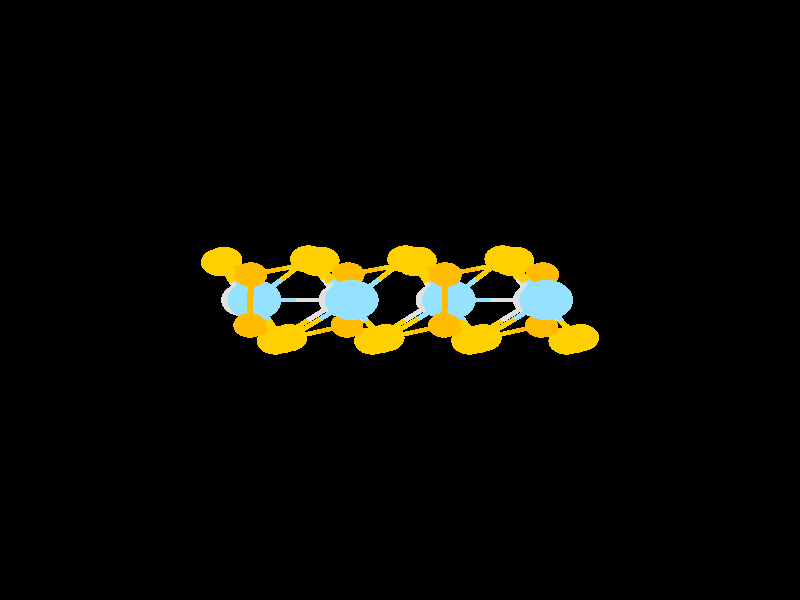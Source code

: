 #include "colors.inc"
#include "finish.inc"

global_settings {assumed_gamma 1 max_trace_level 6}
background {color White transmit 1.0}
camera {orthographic
  right -26.25*x up 26.25*y
  direction 1.00*z
  location <0,0,50.00> look_at <0,0,0>}


light_source {<  2.00,   3.00,  40.00> color White
  area_light <0.70, 0, 0>, <0, 0.70, 0>, 3, 3
  adaptive 1 jitter}
// no fog
#declare simple = finish {phong 0.7}
#declare pale = finish {ambient 0.5 diffuse 0.85 roughness 0.001 specular 0.200 }
#declare intermediate = finish {ambient 0.3 diffuse 0.6 specular 0.1 roughness 0.04}
#declare vmd = finish {ambient 0.0 diffuse 0.65 phong 0.1 phong_size 40.0 specular 0.5 }
#declare jmol = finish {ambient 0.2 diffuse 0.6 specular 1 roughness 0.001 metallic}
#declare ase2 = finish {ambient 0.05 brilliance 3 diffuse 0.6 metallic specular 0.7 roughness 0.04 reflection 0.15}
#declare ase3 = finish {ambient 0.15 brilliance 2 diffuse 0.6 metallic specular 1.0 roughness 0.001 reflection 0.0}
#declare glass = finish {ambient 0.05 diffuse 0.3 specular 1.0 roughness 0.001}
#declare glass2 = finish {ambient 0.01 diffuse 0.3 specular 1.0 reflection 0.25 roughness 0.001}
#declare Rcell = 0.000;
#declare Rbond = 0.100;

#macro atom(LOC, R, COL, TRANS, FIN)
  sphere{LOC, R texture{pigment{color COL transmit TRANS} finish{FIN}}}
#end
#macro constrain(LOC, R, COL, TRANS FIN)
union{torus{R, Rcell rotate 45*z texture{pigment{color COL transmit TRANS} finish{FIN}}}
     torus{R, Rcell rotate -45*z texture{pigment{color COL transmit TRANS} finish{FIN}}}
     translate LOC}
#end

cylinder {<-12.50, -12.50,  -0.00>, < 12.50, -12.50,  -0.00>, Rcell pigment {Black}}
cylinder {<-12.50, -12.50, -25.00>, < 12.50, -12.50, -25.00>, Rcell pigment {Black}}
cylinder {<-12.50,  12.50, -25.00>, < 12.50,  12.50, -25.00>, Rcell pigment {Black}}
cylinder {<-12.50,  12.50,   0.00>, < 12.50,  12.50,   0.00>, Rcell pigment {Black}}
cylinder {<-12.50, -12.50,  -0.00>, <-12.50, -12.50, -25.00>, Rcell pigment {Black}}
cylinder {< 12.50, -12.50,  -0.00>, < 12.50, -12.50, -25.00>, Rcell pigment {Black}}
cylinder {< 12.50,  12.50,   0.00>, < 12.50,  12.50, -25.00>, Rcell pigment {Black}}
cylinder {<-12.50,  12.50,   0.00>, <-12.50,  12.50, -25.00>, Rcell pigment {Black}}
cylinder {<-12.50, -12.50,  -0.00>, <-12.50,  12.50,   0.00>, Rcell pigment {Black}}
cylinder {< 12.50, -12.50,  -0.00>, < 12.50,  12.50,   0.00>, Rcell pigment {Black}}
cylinder {< 12.50, -12.50, -25.00>, < 12.50,  12.50, -25.00>, Rcell pigment {Black}}
cylinder {<-12.50, -12.50, -25.00>, <-12.50,  12.50, -25.00>, Rcell pigment {Black}}
atom(< -4.89,   1.11,  -9.74>, 0.54, rgb <1.00, 0.50, 0.00>, 0.0, ase3) // #0
atom(< -4.93,  -1.11,  -9.67>, 0.54, rgb <1.00, 0.50, 0.00>, 0.0, ase3) // #1
atom(< -1.58,  -0.00,  -7.78>, 0.88, rgb <0.30, 0.76, 1.00>, 0.0, ase3) // #2
atom(<  1.49,   1.11,  -9.74>, 0.54, rgb <1.00, 0.50, 0.00>, 0.0, ase3) // #3
atom(<  1.45,  -1.11,  -9.67>, 0.54, rgb <1.00, 0.50, 0.00>, 0.0, ase3) // #4
atom(< -4.77,  -0.00, -13.31>, 0.88, rgb <0.30, 0.76, 1.00>, 0.0, ase3) // #5
atom(< -5.77,   1.73, -11.68>, 0.60, rgb <1.00, 0.63, 0.00>, 0.0, ase3) // #6
atom(< -1.96,   0.00, -11.69>, 0.72, rgb <0.75, 0.75, 0.75>, 0.0, ase3) // #7
atom(< -2.74,   1.65,  -9.50>, 0.60, rgb <1.00, 0.63, 0.00>, 0.0, ase3) // #8
atom(<  0.18,   1.79,  -8.03>, 0.60, rgb <1.00, 0.63, 0.00>, 0.0, ase3) // #9
atom(< -0.67,  -1.73,  -9.47>, 0.60, rgb <1.00, 0.63, 0.00>, 0.0, ase3) // #10
atom(< -4.10,  -1.79, -11.67>, 0.60, rgb <1.00, 0.63, 0.00>, 0.0, ase3) // #11
atom(< -3.64,  -1.65,  -7.93>, 0.60, rgb <1.00, 0.63, 0.00>, 0.0, ase3) // #12
atom(< -1.70,   1.11, -15.27>, 0.54, rgb <1.00, 0.50, 0.00>, 0.0, ase3) // #13
atom(< -1.74,  -1.11, -15.20>, 0.54, rgb <1.00, 0.50, 0.00>, 0.0, ase3) // #14
atom(< -5.15,   0.00, -17.22>, 0.72, rgb <0.75, 0.75, 0.75>, 0.0, ase3) // #15
atom(< -5.93,   1.65, -15.02>, 0.60, rgb <1.00, 0.63, 0.00>, 0.0, ase3) // #16
atom(< -3.01,   1.79, -13.55>, 0.60, rgb <1.00, 0.63, 0.00>, 0.0, ase3) // #17
atom(< -3.86,  -1.73, -15.00>, 0.60, rgb <1.00, 0.63, 0.00>, 0.0, ase3) // #18
atom(<  4.80,  -0.00,  -7.78>, 0.88, rgb <0.30, 0.76, 1.00>, 0.0, ase3) // #19
atom(<  1.61,  -0.00, -13.31>, 0.88, rgb <0.30, 0.76, 1.00>, 0.0, ase3) // #20
atom(<  0.61,   1.73, -11.68>, 0.60, rgb <1.00, 0.63, 0.00>, 0.0, ase3) // #21
atom(<  4.42,   0.00, -11.69>, 0.72, rgb <0.75, 0.75, 0.75>, 0.0, ase3) // #22
atom(<  3.64,   1.65,  -9.50>, 0.60, rgb <1.00, 0.63, 0.00>, 0.0, ase3) // #23
atom(<  5.71,  -1.73,  -9.47>, 0.60, rgb <1.00, 0.63, 0.00>, 0.0, ase3) // #24
atom(<  2.28,  -1.79, -11.67>, 0.60, rgb <1.00, 0.63, 0.00>, 0.0, ase3) // #25
atom(<  2.74,  -1.65,  -7.93>, 0.60, rgb <1.00, 0.63, 0.00>, 0.0, ase3) // #26
atom(<  4.68,   1.11, -15.27>, 0.54, rgb <1.00, 0.50, 0.00>, 0.0, ase3) // #27
atom(<  4.64,  -1.11, -15.20>, 0.54, rgb <1.00, 0.50, 0.00>, 0.0, ase3) // #28
atom(< -2.58,   1.73, -17.20>, 0.60, rgb <1.00, 0.63, 0.00>, 0.0, ase3) // #29
atom(<  1.23,   0.00, -17.22>, 0.72, rgb <0.75, 0.75, 0.75>, 0.0, ase3) // #30
atom(<  0.45,   1.65, -15.02>, 0.60, rgb <1.00, 0.63, 0.00>, 0.0, ase3) // #31
atom(<  3.37,   1.79, -13.55>, 0.60, rgb <1.00, 0.63, 0.00>, 0.0, ase3) // #32
atom(<  2.52,  -1.73, -15.00>, 0.60, rgb <1.00, 0.63, 0.00>, 0.0, ase3) // #33
atom(< -0.91,  -1.79, -17.19>, 0.60, rgb <1.00, 0.63, 0.00>, 0.0, ase3) // #34
atom(< -0.45,  -1.65, -13.45>, 0.60, rgb <1.00, 0.63, 0.00>, 0.0, ase3) // #35
atom(<  3.80,   1.73, -17.20>, 0.60, rgb <1.00, 0.63, 0.00>, 0.0, ase3) // #36
atom(<  5.47,  -1.79, -17.19>, 0.60, rgb <1.00, 0.63, 0.00>, 0.0, ase3) // #37
atom(<  5.93,  -1.65, -13.45>, 0.60, rgb <1.00, 0.63, 0.00>, 0.0, ase3) // #38
cylinder {< -4.89,   1.11,  -9.74>, < -3.81,   1.38,  -9.62>, Rbond texture{pigment {color rgb <1.00, 0.50, 0.00> transmit 0.0} finish{ase3}}}
cylinder {< -2.74,   1.65,  -9.50>, < -3.81,   1.38,  -9.62>, Rbond texture{pigment {color rgb <1.00, 0.63, 0.00> transmit 0.0} finish{ase3}}}
cylinder {< -4.89,   1.11,  -9.74>, < -4.91,  -0.00,  -9.71>, Rbond texture{pigment {color rgb <1.00, 0.50, 0.00> transmit 0.0} finish{ase3}}}
cylinder {< -4.93,  -1.11,  -9.67>, < -4.91,  -0.00,  -9.71>, Rbond texture{pigment {color rgb <1.00, 0.50, 0.00> transmit 0.0} finish{ase3}}}
cylinder {< -4.89,   1.11,  -9.74>, < -5.33,   1.42, -10.71>, Rbond texture{pigment {color rgb <1.00, 0.50, 0.00> transmit 0.0} finish{ase3}}}
cylinder {< -5.77,   1.73, -11.68>, < -5.33,   1.42, -10.71>, Rbond texture{pigment {color rgb <1.00, 0.63, 0.00> transmit 0.0} finish{ase3}}}
cylinder {< -4.93,  -1.11,  -9.67>, < -4.29,  -1.38,  -8.80>, Rbond texture{pigment {color rgb <1.00, 0.50, 0.00> transmit 0.0} finish{ase3}}}
cylinder {< -3.64,  -1.65,  -7.93>, < -4.29,  -1.38,  -8.80>, Rbond texture{pigment {color rgb <1.00, 0.63, 0.00> transmit 0.0} finish{ase3}}}
cylinder {< -4.93,  -1.11,  -9.67>, < -4.51,  -1.45, -10.67>, Rbond texture{pigment {color rgb <1.00, 0.50, 0.00> transmit 0.0} finish{ase3}}}
cylinder {< -4.10,  -1.79, -11.67>, < -4.51,  -1.45, -10.67>, Rbond texture{pigment {color rgb <1.00, 0.63, 0.00> transmit 0.0} finish{ase3}}}
cylinder {< -1.58,  -0.00,  -7.78>, < -2.16,   0.83,  -8.64>, Rbond texture{pigment {color rgb <0.30, 0.76, 1.00> transmit 0.0} finish{ase3}}}
cylinder {< -2.74,   1.65,  -9.50>, < -2.16,   0.83,  -8.64>, Rbond texture{pigment {color rgb <1.00, 0.63, 0.00> transmit 0.0} finish{ase3}}}
cylinder {< -1.58,  -0.00,  -7.78>, < -1.12,  -0.86,  -8.63>, Rbond texture{pigment {color rgb <0.30, 0.76, 1.00> transmit 0.0} finish{ase3}}}
cylinder {< -0.67,  -1.73,  -9.47>, < -1.12,  -0.86,  -8.63>, Rbond texture{pigment {color rgb <1.00, 0.63, 0.00> transmit 0.0} finish{ase3}}}
cylinder {< -1.58,  -0.00,  -7.78>, < -2.61,  -0.83,  -7.86>, Rbond texture{pigment {color rgb <0.30, 0.76, 1.00> transmit 0.0} finish{ase3}}}
cylinder {< -3.64,  -1.65,  -7.93>, < -2.61,  -0.83,  -7.86>, Rbond texture{pigment {color rgb <1.00, 0.63, 0.00> transmit 0.0} finish{ase3}}}
cylinder {< -1.58,  -0.00,  -7.78>, < -0.70,   0.89,  -7.91>, Rbond texture{pigment {color rgb <0.30, 0.76, 1.00> transmit 0.0} finish{ase3}}}
cylinder {<  0.18,   1.79,  -8.03>, < -0.70,   0.89,  -7.91>, Rbond texture{pigment {color rgb <1.00, 0.63, 0.00> transmit 0.0} finish{ase3}}}
cylinder {<  1.49,   1.11,  -9.74>, <  0.84,   1.45,  -8.88>, Rbond texture{pigment {color rgb <1.00, 0.50, 0.00> transmit 0.0} finish{ase3}}}
cylinder {<  0.18,   1.79,  -8.03>, <  0.84,   1.45,  -8.88>, Rbond texture{pigment {color rgb <1.00, 0.63, 0.00> transmit 0.0} finish{ase3}}}
cylinder {<  1.49,   1.11,  -9.74>, <  1.05,   1.42, -10.71>, Rbond texture{pigment {color rgb <1.00, 0.50, 0.00> transmit 0.0} finish{ase3}}}
cylinder {<  0.61,   1.73, -11.68>, <  1.05,   1.42, -10.71>, Rbond texture{pigment {color rgb <1.00, 0.63, 0.00> transmit 0.0} finish{ase3}}}
cylinder {<  1.49,   1.11,  -9.74>, <  2.57,   1.38,  -9.62>, Rbond texture{pigment {color rgb <1.00, 0.50, 0.00> transmit 0.0} finish{ase3}}}
cylinder {<  3.64,   1.65,  -9.50>, <  2.57,   1.38,  -9.62>, Rbond texture{pigment {color rgb <1.00, 0.63, 0.00> transmit 0.0} finish{ase3}}}
cylinder {<  1.49,   1.11,  -9.74>, <  1.47,  -0.00,  -9.71>, Rbond texture{pigment {color rgb <1.00, 0.50, 0.00> transmit 0.0} finish{ase3}}}
cylinder {<  1.45,  -1.11,  -9.67>, <  1.47,  -0.00,  -9.71>, Rbond texture{pigment {color rgb <1.00, 0.50, 0.00> transmit 0.0} finish{ase3}}}
cylinder {<  1.45,  -1.11,  -9.67>, <  0.39,  -1.42,  -9.57>, Rbond texture{pigment {color rgb <1.00, 0.50, 0.00> transmit 0.0} finish{ase3}}}
cylinder {< -0.67,  -1.73,  -9.47>, <  0.39,  -1.42,  -9.57>, Rbond texture{pigment {color rgb <1.00, 0.63, 0.00> transmit 0.0} finish{ase3}}}
cylinder {<  1.45,  -1.11,  -9.67>, <  2.09,  -1.38,  -8.80>, Rbond texture{pigment {color rgb <1.00, 0.50, 0.00> transmit 0.0} finish{ase3}}}
cylinder {<  2.74,  -1.65,  -7.93>, <  2.09,  -1.38,  -8.80>, Rbond texture{pigment {color rgb <1.00, 0.63, 0.00> transmit 0.0} finish{ase3}}}
cylinder {<  1.45,  -1.11,  -9.67>, <  1.87,  -1.45, -10.67>, Rbond texture{pigment {color rgb <1.00, 0.50, 0.00> transmit 0.0} finish{ase3}}}
cylinder {<  2.28,  -1.79, -11.67>, <  1.87,  -1.45, -10.67>, Rbond texture{pigment {color rgb <1.00, 0.63, 0.00> transmit 0.0} finish{ase3}}}
cylinder {< -4.77,  -0.00, -13.31>, < -3.37,   0.00, -12.50>, Rbond texture{pigment {color rgb <0.30, 0.76, 1.00> transmit 0.0} finish{ase3}}}
cylinder {< -1.96,   0.00, -11.69>, < -3.37,   0.00, -12.50>, Rbond texture{pigment {color rgb <0.75, 0.75, 0.75> transmit 0.0} finish{ase3}}}
cylinder {< -4.77,  -0.00, -13.31>, < -5.27,   0.86, -12.49>, Rbond texture{pigment {color rgb <0.30, 0.76, 1.00> transmit 0.0} finish{ase3}}}
cylinder {< -5.77,   1.73, -11.68>, < -5.27,   0.86, -12.49>, Rbond texture{pigment {color rgb <1.00, 0.63, 0.00> transmit 0.0} finish{ase3}}}
cylinder {< -4.77,  -0.00, -13.31>, < -4.43,  -0.89, -12.49>, Rbond texture{pigment {color rgb <0.30, 0.76, 1.00> transmit 0.0} finish{ase3}}}
cylinder {< -4.10,  -1.79, -11.67>, < -4.43,  -0.89, -12.49>, Rbond texture{pigment {color rgb <1.00, 0.63, 0.00> transmit 0.0} finish{ase3}}}
cylinder {< -4.77,  -0.00, -13.31>, < -4.31,  -0.86, -14.15>, Rbond texture{pigment {color rgb <0.30, 0.76, 1.00> transmit 0.0} finish{ase3}}}
cylinder {< -3.86,  -1.73, -15.00>, < -4.31,  -0.86, -14.15>, Rbond texture{pigment {color rgb <1.00, 0.63, 0.00> transmit 0.0} finish{ase3}}}
cylinder {< -4.77,  -0.00, -13.31>, < -3.89,   0.89, -13.43>, Rbond texture{pigment {color rgb <0.30, 0.76, 1.00> transmit 0.0} finish{ase3}}}
cylinder {< -3.01,   1.79, -13.55>, < -3.89,   0.89, -13.43>, Rbond texture{pigment {color rgb <1.00, 0.63, 0.00> transmit 0.0} finish{ase3}}}
cylinder {< -4.77,  -0.00, -13.31>, < -5.35,   0.83, -14.17>, Rbond texture{pigment {color rgb <0.30, 0.76, 1.00> transmit 0.0} finish{ase3}}}
cylinder {< -5.93,   1.65, -15.02>, < -5.35,   0.83, -14.17>, Rbond texture{pigment {color rgb <1.00, 0.63, 0.00> transmit 0.0} finish{ase3}}}
cylinder {< -1.96,   0.00, -11.69>, < -2.35,   0.83, -10.59>, Rbond texture{pigment {color rgb <0.75, 0.75, 0.75> transmit 0.0} finish{ase3}}}
cylinder {< -2.74,   1.65,  -9.50>, < -2.35,   0.83, -10.59>, Rbond texture{pigment {color rgb <1.00, 0.63, 0.00> transmit 0.0} finish{ase3}}}
cylinder {< -1.96,   0.00, -11.69>, < -3.03,  -0.89, -11.68>, Rbond texture{pigment {color rgb <0.75, 0.75, 0.75> transmit 0.0} finish{ase3}}}
cylinder {< -4.10,  -1.79, -11.67>, < -3.03,  -0.89, -11.68>, Rbond texture{pigment {color rgb <1.00, 0.63, 0.00> transmit 0.0} finish{ase3}}}
cylinder {< -1.96,   0.00, -11.69>, < -1.21,  -0.83, -12.57>, Rbond texture{pigment {color rgb <0.75, 0.75, 0.75> transmit 0.0} finish{ase3}}}
cylinder {< -0.45,  -1.65, -13.45>, < -1.21,  -0.83, -12.57>, Rbond texture{pigment {color rgb <1.00, 0.63, 0.00> transmit 0.0} finish{ase3}}}
cylinder {< -1.96,   0.00, -11.69>, < -2.49,   0.89, -12.62>, Rbond texture{pigment {color rgb <0.75, 0.75, 0.75> transmit 0.0} finish{ase3}}}
cylinder {< -3.01,   1.79, -13.55>, < -2.49,   0.89, -12.62>, Rbond texture{pigment {color rgb <1.00, 0.63, 0.00> transmit 0.0} finish{ase3}}}
cylinder {< -1.70,   1.11, -15.27>, < -2.35,   1.45, -14.41>, Rbond texture{pigment {color rgb <1.00, 0.50, 0.00> transmit 0.0} finish{ase3}}}
cylinder {< -3.01,   1.79, -13.55>, < -2.35,   1.45, -14.41>, Rbond texture{pigment {color rgb <1.00, 0.63, 0.00> transmit 0.0} finish{ase3}}}
cylinder {< -1.70,   1.11, -15.27>, < -1.72,  -0.00, -15.23>, Rbond texture{pigment {color rgb <1.00, 0.50, 0.00> transmit 0.0} finish{ase3}}}
cylinder {< -1.74,  -1.11, -15.20>, < -1.72,  -0.00, -15.23>, Rbond texture{pigment {color rgb <1.00, 0.50, 0.00> transmit 0.0} finish{ase3}}}
cylinder {< -1.70,   1.11, -15.27>, < -2.14,   1.42, -16.24>, Rbond texture{pigment {color rgb <1.00, 0.50, 0.00> transmit 0.0} finish{ase3}}}
cylinder {< -2.58,   1.73, -17.20>, < -2.14,   1.42, -16.24>, Rbond texture{pigment {color rgb <1.00, 0.63, 0.00> transmit 0.0} finish{ase3}}}
cylinder {< -1.70,   1.11, -15.27>, < -0.62,   1.38, -15.15>, Rbond texture{pigment {color rgb <1.00, 0.50, 0.00> transmit 0.0} finish{ase3}}}
cylinder {<  0.45,   1.65, -15.02>, < -0.62,   1.38, -15.15>, Rbond texture{pigment {color rgb <1.00, 0.63, 0.00> transmit 0.0} finish{ase3}}}
cylinder {< -1.74,  -1.11, -15.20>, < -1.10,  -1.38, -14.33>, Rbond texture{pigment {color rgb <1.00, 0.50, 0.00> transmit 0.0} finish{ase3}}}
cylinder {< -0.45,  -1.65, -13.45>, < -1.10,  -1.38, -14.33>, Rbond texture{pigment {color rgb <1.00, 0.63, 0.00> transmit 0.0} finish{ase3}}}
cylinder {< -1.74,  -1.11, -15.20>, < -2.80,  -1.42, -15.10>, Rbond texture{pigment {color rgb <1.00, 0.50, 0.00> transmit 0.0} finish{ase3}}}
cylinder {< -3.86,  -1.73, -15.00>, < -2.80,  -1.42, -15.10>, Rbond texture{pigment {color rgb <1.00, 0.63, 0.00> transmit 0.0} finish{ase3}}}
cylinder {< -1.74,  -1.11, -15.20>, < -1.32,  -1.45, -16.19>, Rbond texture{pigment {color rgb <1.00, 0.50, 0.00> transmit 0.0} finish{ase3}}}
cylinder {< -0.91,  -1.79, -17.19>, < -1.32,  -1.45, -16.19>, Rbond texture{pigment {color rgb <1.00, 0.63, 0.00> transmit 0.0} finish{ase3}}}
cylinder {< -5.15,   0.00, -17.22>, < -5.54,   0.83, -16.12>, Rbond texture{pigment {color rgb <0.75, 0.75, 0.75> transmit 0.0} finish{ase3}}}
cylinder {< -5.93,   1.65, -15.02>, < -5.54,   0.83, -16.12>, Rbond texture{pigment {color rgb <1.00, 0.63, 0.00> transmit 0.0} finish{ase3}}}
cylinder {<  4.80,  -0.00,  -7.78>, <  3.77,  -0.83,  -7.86>, Rbond texture{pigment {color rgb <0.30, 0.76, 1.00> transmit 0.0} finish{ase3}}}
cylinder {<  2.74,  -1.65,  -7.93>, <  3.77,  -0.83,  -7.86>, Rbond texture{pigment {color rgb <1.00, 0.63, 0.00> transmit 0.0} finish{ase3}}}
cylinder {<  4.80,  -0.00,  -7.78>, <  4.22,   0.83,  -8.64>, Rbond texture{pigment {color rgb <0.30, 0.76, 1.00> transmit 0.0} finish{ase3}}}
cylinder {<  3.64,   1.65,  -9.50>, <  4.22,   0.83,  -8.64>, Rbond texture{pigment {color rgb <1.00, 0.63, 0.00> transmit 0.0} finish{ase3}}}
cylinder {<  4.80,  -0.00,  -7.78>, <  5.26,  -0.86,  -8.63>, Rbond texture{pigment {color rgb <0.30, 0.76, 1.00> transmit 0.0} finish{ase3}}}
cylinder {<  5.71,  -1.73,  -9.47>, <  5.26,  -0.86,  -8.63>, Rbond texture{pigment {color rgb <1.00, 0.63, 0.00> transmit 0.0} finish{ase3}}}
cylinder {<  1.61,  -0.00, -13.31>, <  0.58,  -0.83, -13.38>, Rbond texture{pigment {color rgb <0.30, 0.76, 1.00> transmit 0.0} finish{ase3}}}
cylinder {< -0.45,  -1.65, -13.45>, <  0.58,  -0.83, -13.38>, Rbond texture{pigment {color rgb <1.00, 0.63, 0.00> transmit 0.0} finish{ase3}}}
cylinder {<  1.61,  -0.00, -13.31>, <  1.11,   0.86, -12.49>, Rbond texture{pigment {color rgb <0.30, 0.76, 1.00> transmit 0.0} finish{ase3}}}
cylinder {<  0.61,   1.73, -11.68>, <  1.11,   0.86, -12.49>, Rbond texture{pigment {color rgb <1.00, 0.63, 0.00> transmit 0.0} finish{ase3}}}
cylinder {<  1.61,  -0.00, -13.31>, <  1.95,  -0.89, -12.49>, Rbond texture{pigment {color rgb <0.30, 0.76, 1.00> transmit 0.0} finish{ase3}}}
cylinder {<  2.28,  -1.79, -11.67>, <  1.95,  -0.89, -12.49>, Rbond texture{pigment {color rgb <1.00, 0.63, 0.00> transmit 0.0} finish{ase3}}}
cylinder {<  1.61,  -0.00, -13.31>, <  3.01,   0.00, -12.50>, Rbond texture{pigment {color rgb <0.30, 0.76, 1.00> transmit 0.0} finish{ase3}}}
cylinder {<  4.42,   0.00, -11.69>, <  3.01,   0.00, -12.50>, Rbond texture{pigment {color rgb <0.75, 0.75, 0.75> transmit 0.0} finish{ase3}}}
cylinder {<  1.61,  -0.00, -13.31>, <  1.03,   0.83, -14.17>, Rbond texture{pigment {color rgb <0.30, 0.76, 1.00> transmit 0.0} finish{ase3}}}
cylinder {<  0.45,   1.65, -15.02>, <  1.03,   0.83, -14.17>, Rbond texture{pigment {color rgb <1.00, 0.63, 0.00> transmit 0.0} finish{ase3}}}
cylinder {<  1.61,  -0.00, -13.31>, <  2.49,   0.89, -13.43>, Rbond texture{pigment {color rgb <0.30, 0.76, 1.00> transmit 0.0} finish{ase3}}}
cylinder {<  3.37,   1.79, -13.55>, <  2.49,   0.89, -13.43>, Rbond texture{pigment {color rgb <1.00, 0.63, 0.00> transmit 0.0} finish{ase3}}}
cylinder {<  1.61,  -0.00, -13.31>, <  2.07,  -0.86, -14.15>, Rbond texture{pigment {color rgb <0.30, 0.76, 1.00> transmit 0.0} finish{ase3}}}
cylinder {<  2.52,  -1.73, -15.00>, <  2.07,  -0.86, -14.15>, Rbond texture{pigment {color rgb <1.00, 0.63, 0.00> transmit 0.0} finish{ase3}}}
cylinder {<  4.42,   0.00, -11.69>, <  4.03,   0.83, -10.59>, Rbond texture{pigment {color rgb <0.75, 0.75, 0.75> transmit 0.0} finish{ase3}}}
cylinder {<  3.64,   1.65,  -9.50>, <  4.03,   0.83, -10.59>, Rbond texture{pigment {color rgb <1.00, 0.63, 0.00> transmit 0.0} finish{ase3}}}
cylinder {<  4.42,   0.00, -11.69>, <  3.35,  -0.89, -11.68>, Rbond texture{pigment {color rgb <0.75, 0.75, 0.75> transmit 0.0} finish{ase3}}}
cylinder {<  2.28,  -1.79, -11.67>, <  3.35,  -0.89, -11.68>, Rbond texture{pigment {color rgb <1.00, 0.63, 0.00> transmit 0.0} finish{ase3}}}
cylinder {<  4.42,   0.00, -11.69>, <  3.89,   0.89, -12.62>, Rbond texture{pigment {color rgb <0.75, 0.75, 0.75> transmit 0.0} finish{ase3}}}
cylinder {<  3.37,   1.79, -13.55>, <  3.89,   0.89, -12.62>, Rbond texture{pigment {color rgb <1.00, 0.63, 0.00> transmit 0.0} finish{ase3}}}
cylinder {<  4.42,   0.00, -11.69>, <  5.17,  -0.83, -12.57>, Rbond texture{pigment {color rgb <0.75, 0.75, 0.75> transmit 0.0} finish{ase3}}}
cylinder {<  5.93,  -1.65, -13.45>, <  5.17,  -0.83, -12.57>, Rbond texture{pigment {color rgb <1.00, 0.63, 0.00> transmit 0.0} finish{ase3}}}
cylinder {<  4.68,   1.11, -15.27>, <  4.03,   1.45, -14.41>, Rbond texture{pigment {color rgb <1.00, 0.50, 0.00> transmit 0.0} finish{ase3}}}
cylinder {<  3.37,   1.79, -13.55>, <  4.03,   1.45, -14.41>, Rbond texture{pigment {color rgb <1.00, 0.63, 0.00> transmit 0.0} finish{ase3}}}
cylinder {<  4.68,   1.11, -15.27>, <  4.66,  -0.00, -15.23>, Rbond texture{pigment {color rgb <1.00, 0.50, 0.00> transmit 0.0} finish{ase3}}}
cylinder {<  4.64,  -1.11, -15.20>, <  4.66,  -0.00, -15.23>, Rbond texture{pigment {color rgb <1.00, 0.50, 0.00> transmit 0.0} finish{ase3}}}
cylinder {<  4.68,   1.11, -15.27>, <  4.24,   1.42, -16.24>, Rbond texture{pigment {color rgb <1.00, 0.50, 0.00> transmit 0.0} finish{ase3}}}
cylinder {<  3.80,   1.73, -17.20>, <  4.24,   1.42, -16.24>, Rbond texture{pigment {color rgb <1.00, 0.63, 0.00> transmit 0.0} finish{ase3}}}
cylinder {<  4.64,  -1.11, -15.20>, <  3.58,  -1.42, -15.10>, Rbond texture{pigment {color rgb <1.00, 0.50, 0.00> transmit 0.0} finish{ase3}}}
cylinder {<  2.52,  -1.73, -15.00>, <  3.58,  -1.42, -15.10>, Rbond texture{pigment {color rgb <1.00, 0.63, 0.00> transmit 0.0} finish{ase3}}}
cylinder {<  4.64,  -1.11, -15.20>, <  5.06,  -1.45, -16.19>, Rbond texture{pigment {color rgb <1.00, 0.50, 0.00> transmit 0.0} finish{ase3}}}
cylinder {<  5.47,  -1.79, -17.19>, <  5.06,  -1.45, -16.19>, Rbond texture{pigment {color rgb <1.00, 0.63, 0.00> transmit 0.0} finish{ase3}}}
cylinder {<  4.64,  -1.11, -15.20>, <  5.28,  -1.38, -14.33>, Rbond texture{pigment {color rgb <1.00, 0.50, 0.00> transmit 0.0} finish{ase3}}}
cylinder {<  5.93,  -1.65, -13.45>, <  5.28,  -1.38, -14.33>, Rbond texture{pigment {color rgb <1.00, 0.63, 0.00> transmit 0.0} finish{ase3}}}
cylinder {<  1.23,   0.00, -17.22>, <  0.16,  -0.89, -17.20>, Rbond texture{pigment {color rgb <0.75, 0.75, 0.75> transmit 0.0} finish{ase3}}}
cylinder {< -0.91,  -1.79, -17.19>, <  0.16,  -0.89, -17.20>, Rbond texture{pigment {color rgb <1.00, 0.63, 0.00> transmit 0.0} finish{ase3}}}
cylinder {<  1.23,   0.00, -17.22>, <  0.84,   0.83, -16.12>, Rbond texture{pigment {color rgb <0.75, 0.75, 0.75> transmit 0.0} finish{ase3}}}
cylinder {<  0.45,   1.65, -15.02>, <  0.84,   0.83, -16.12>, Rbond texture{pigment {color rgb <1.00, 0.63, 0.00> transmit 0.0} finish{ase3}}}
// no constraints
